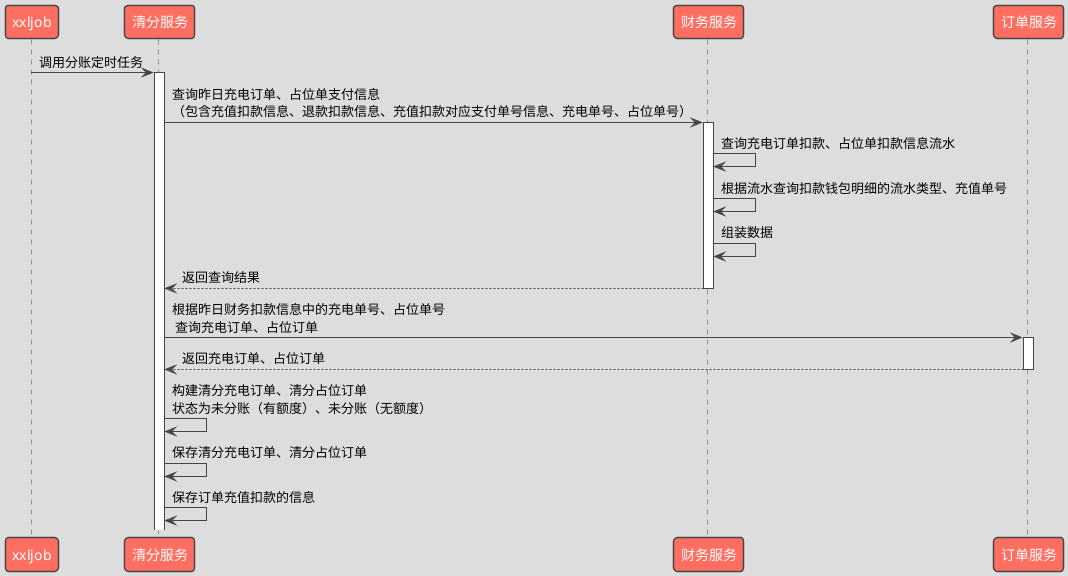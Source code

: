 @startuml
'https://plantuml.com/sequence-diagram
!theme toy

'activate 订单服务
'订单服务 -> 订单服务: 生成历史订单
'订单服务 -> kafka: 发送订单结算消息
'deactivate 订单服务
'财务服务 -> kafka: 拉取订单结算消息
'activate 财务服务
'财务服务 -> 财务服务: 用户钱包金额扣款（优先用退款金额支付）
'财务服务 -> 财务服务: 生成流水
'财务服务 -> kafka: 发送钱包扣款及订单内容消息
'deactivate 财务服务
'清分服务 -> kafka: 拉取钱包扣款及订单内容消息
'activate 清分服务
'alt 是互联互通订单
'    清分服务 -> 清分服务: 不处理
'else 不是互联互通订单
'    清分服务 -> 清分服务: 构建清分订单对象
'    清分服务 -> 清分服务: 根据钱包扣款信息填充扣款信息、实际费用、清分状态(未分账（有额度）、未分账（无额度）)
'    清分服务 -> DB: 清分订单生成
'end
'deactivate 清分服务

xxljob -> 清分服务: 调用分账定时任务
activate 清分服务
清分服务 -> 财务服务: 查询昨日充电订单、占位单支付信息\n（包含充值扣款信息、退款扣款信息、充值扣款对应支付单号信息、充电单号、占位单号）
activate 财务服务
财务服务 -> 财务服务: 查询充电订单扣款、占位单扣款信息流水
财务服务 -> 财务服务: 根据流水查询扣款钱包明细的流水类型、充值单号
财务服务 -> 财务服务: 组装数据
财务服务 --> 清分服务: 返回查询结果
deactivate 财务服务
清分服务 -> 订单服务: 根据昨日财务扣款信息中的充电单号、占位单号\n 查询充电订单、占位订单
activate 订单服务
订单服务 --> 清分服务: 返回充电订单、占位订单
deactivate 订单服务
清分服务 -> 清分服务: 构建清分充电订单、清分占位订单\n状态为未分账（有额度）、未分账（无额度）
清分服务 -> 清分服务: 保存清分充电订单、清分占位订单
清分服务 -> 清分服务: 保存订单充值扣款的信息
@enduml
